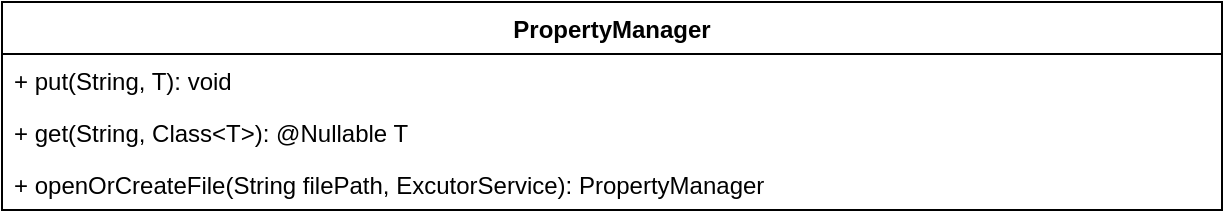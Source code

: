 <mxfile version="23.1.5" type="device">
  <diagram id="C5RBs43oDa-KdzZeNtuy" name="Page-1">
    <mxGraphModel dx="1050" dy="621" grid="1" gridSize="10" guides="1" tooltips="1" connect="1" arrows="1" fold="1" page="1" pageScale="1" pageWidth="827" pageHeight="1169" math="0" shadow="0">
      <root>
        <mxCell id="WIyWlLk6GJQsqaUBKTNV-0" />
        <mxCell id="WIyWlLk6GJQsqaUBKTNV-1" parent="WIyWlLk6GJQsqaUBKTNV-0" />
        <mxCell id="FPyiMXOuMYlOP8TBlrdI-4" value="PropertyManager" style="swimlane;fontStyle=1;align=center;verticalAlign=top;childLayout=stackLayout;horizontal=1;startSize=26;horizontalStack=0;resizeParent=1;resizeParentMax=0;resizeLast=0;collapsible=1;marginBottom=0;whiteSpace=wrap;html=1;" parent="WIyWlLk6GJQsqaUBKTNV-1" vertex="1">
          <mxGeometry x="250" y="410" width="610" height="104" as="geometry" />
        </mxCell>
        <mxCell id="FPyiMXOuMYlOP8TBlrdI-12" value="+ put(String, T): void" style="text;strokeColor=none;fillColor=none;align=left;verticalAlign=top;spacingLeft=4;spacingRight=4;overflow=hidden;rotatable=0;points=[[0,0.5],[1,0.5]];portConstraint=eastwest;whiteSpace=wrap;html=1;" parent="FPyiMXOuMYlOP8TBlrdI-4" vertex="1">
          <mxGeometry y="26" width="610" height="26" as="geometry" />
        </mxCell>
        <mxCell id="FPyiMXOuMYlOP8TBlrdI-13" value="+ get(String, Class&amp;lt;T&amp;gt;): @Nullable T" style="text;strokeColor=none;fillColor=none;align=left;verticalAlign=top;spacingLeft=4;spacingRight=4;overflow=hidden;rotatable=0;points=[[0,0.5],[1,0.5]];portConstraint=eastwest;whiteSpace=wrap;html=1;" parent="FPyiMXOuMYlOP8TBlrdI-4" vertex="1">
          <mxGeometry y="52" width="610" height="26" as="geometry" />
        </mxCell>
        <mxCell id="FPyiMXOuMYlOP8TBlrdI-18" value="+ openOrCreateFile(String filePath, ExcutorService):&amp;nbsp;PropertyManager" style="text;strokeColor=none;fillColor=none;align=left;verticalAlign=top;spacingLeft=4;spacingRight=4;overflow=hidden;rotatable=0;points=[[0,0.5],[1,0.5]];portConstraint=eastwest;whiteSpace=wrap;html=1;" parent="FPyiMXOuMYlOP8TBlrdI-4" vertex="1">
          <mxGeometry y="78" width="610" height="26" as="geometry" />
        </mxCell>
      </root>
    </mxGraphModel>
  </diagram>
</mxfile>
